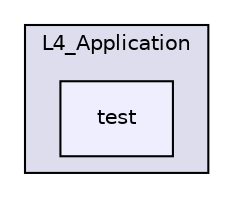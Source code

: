 digraph "/home/travis/build/kammce/SJSU-Dev2/firmware/library/L4_Application/test" {
  compound=true
  node [ fontsize="10", fontname="Helvetica"];
  edge [ labelfontsize="10", labelfontname="Helvetica"];
  subgraph clusterdir_a9ad8001cf085f9df1317e37e7c5cf0c {
    graph [ bgcolor="#ddddee", pencolor="black", label="L4_Application" fontname="Helvetica", fontsize="10", URL="dir_a9ad8001cf085f9df1317e37e7c5cf0c.html"]
  dir_8c329af32222fb855a54203b8efb4a8d [shape=box, label="test", style="filled", fillcolor="#eeeeff", pencolor="black", URL="dir_8c329af32222fb855a54203b8efb4a8d.html"];
  }
}
